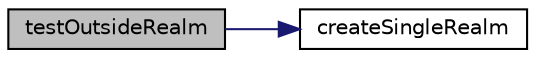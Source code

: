 digraph "testOutsideRealm"
{
  edge [fontname="Helvetica",fontsize="10",labelfontname="Helvetica",labelfontsize="10"];
  node [fontname="Helvetica",fontsize="10",shape=record];
  rankdir="LR";
  Node1 [label="testOutsideRealm",height=0.2,width=0.4,color="black", fillcolor="grey75", style="filled" fontcolor="black"];
  Node1 -> Node2 [color="midnightblue",fontsize="10",style="solid",fontname="Helvetica"];
  Node2 [label="createSingleRealm",height=0.2,width=0.4,color="black", fillcolor="white", style="filled",URL="$class_test_of_authenticator.html#ac101a72c2d62ba6e9c63dd284aff920b"];
}
